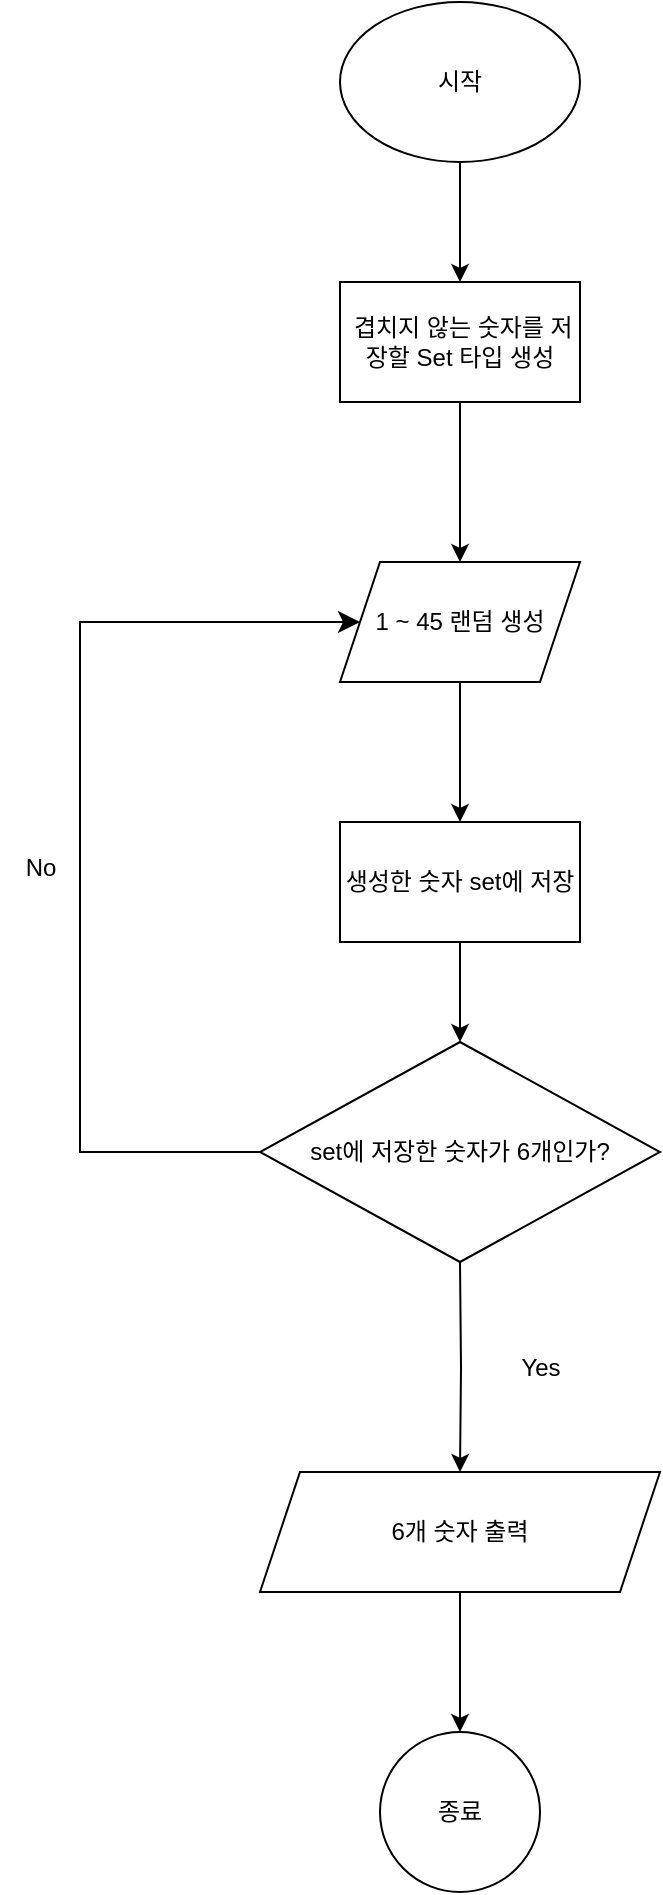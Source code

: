<mxfile version="22.0.3" type="device">
  <diagram id="C5RBs43oDa-KdzZeNtuy" name="Page-1">
    <mxGraphModel dx="1238" dy="1022" grid="1" gridSize="10" guides="1" tooltips="1" connect="1" arrows="1" fold="1" page="1" pageScale="1" pageWidth="827" pageHeight="1169" math="0" shadow="0">
      <root>
        <mxCell id="WIyWlLk6GJQsqaUBKTNV-0" />
        <mxCell id="WIyWlLk6GJQsqaUBKTNV-1" parent="WIyWlLk6GJQsqaUBKTNV-0" />
        <mxCell id="mAruOwkAjFNtPusrTApH-2" value="" style="edgeStyle=orthogonalEdgeStyle;rounded=0;orthogonalLoop=1;jettySize=auto;html=1;" parent="WIyWlLk6GJQsqaUBKTNV-1" source="mAruOwkAjFNtPusrTApH-1" edge="1">
          <mxGeometry relative="1" as="geometry">
            <mxPoint x="220" y="170" as="targetPoint" />
          </mxGeometry>
        </mxCell>
        <mxCell id="mAruOwkAjFNtPusrTApH-1" value="시작" style="ellipse;whiteSpace=wrap;html=1;" parent="WIyWlLk6GJQsqaUBKTNV-1" vertex="1">
          <mxGeometry x="160" y="30" width="120" height="80" as="geometry" />
        </mxCell>
        <mxCell id="mAruOwkAjFNtPusrTApH-5" value="" style="edgeStyle=orthogonalEdgeStyle;rounded=0;orthogonalLoop=1;jettySize=auto;html=1;" parent="WIyWlLk6GJQsqaUBKTNV-1" source="mAruOwkAjFNtPusrTApH-3" edge="1">
          <mxGeometry relative="1" as="geometry">
            <mxPoint x="220" y="310" as="targetPoint" />
          </mxGeometry>
        </mxCell>
        <mxCell id="mAruOwkAjFNtPusrTApH-3" value="&amp;nbsp;겹치지 않는 숫자를 저장할 Set 타입 생성" style="rounded=0;whiteSpace=wrap;html=1;" parent="WIyWlLk6GJQsqaUBKTNV-1" vertex="1">
          <mxGeometry x="160" y="170" width="120" height="60" as="geometry" />
        </mxCell>
        <mxCell id="iZby2qMitK3UsqPoream-2" value="" style="edgeStyle=orthogonalEdgeStyle;rounded=0;orthogonalLoop=1;jettySize=auto;html=1;" edge="1" parent="WIyWlLk6GJQsqaUBKTNV-1" source="mAruOwkAjFNtPusrTApH-6" target="iZby2qMitK3UsqPoream-1">
          <mxGeometry relative="1" as="geometry" />
        </mxCell>
        <mxCell id="mAruOwkAjFNtPusrTApH-6" value="1 ~ 45 랜덤 생성" style="shape=parallelogram;perimeter=parallelogramPerimeter;whiteSpace=wrap;html=1;fixedSize=1;" parent="WIyWlLk6GJQsqaUBKTNV-1" vertex="1">
          <mxGeometry x="160" y="310" width="120" height="60" as="geometry" />
        </mxCell>
        <mxCell id="mAruOwkAjFNtPusrTApH-7" value="set에 저장한 숫자가 6개인가?" style="rhombus;whiteSpace=wrap;html=1;" parent="WIyWlLk6GJQsqaUBKTNV-1" vertex="1">
          <mxGeometry x="120" y="550" width="200" height="110" as="geometry" />
        </mxCell>
        <mxCell id="mAruOwkAjFNtPusrTApH-21" value="" style="edgeStyle=orthogonalEdgeStyle;rounded=0;orthogonalLoop=1;jettySize=auto;html=1;" parent="WIyWlLk6GJQsqaUBKTNV-1" target="mAruOwkAjFNtPusrTApH-20" edge="1">
          <mxGeometry relative="1" as="geometry">
            <mxPoint x="220" y="660" as="sourcePoint" />
          </mxGeometry>
        </mxCell>
        <mxCell id="mAruOwkAjFNtPusrTApH-23" value="" style="edgeStyle=orthogonalEdgeStyle;rounded=0;orthogonalLoop=1;jettySize=auto;html=1;" parent="WIyWlLk6GJQsqaUBKTNV-1" source="mAruOwkAjFNtPusrTApH-20" target="mAruOwkAjFNtPusrTApH-22" edge="1">
          <mxGeometry relative="1" as="geometry" />
        </mxCell>
        <mxCell id="mAruOwkAjFNtPusrTApH-20" value="6개 숫자 출력" style="shape=parallelogram;perimeter=parallelogramPerimeter;whiteSpace=wrap;html=1;fixedSize=1;" parent="WIyWlLk6GJQsqaUBKTNV-1" vertex="1">
          <mxGeometry x="120" y="765" width="200" height="60" as="geometry" />
        </mxCell>
        <mxCell id="mAruOwkAjFNtPusrTApH-22" value="종료" style="ellipse;whiteSpace=wrap;html=1;" parent="WIyWlLk6GJQsqaUBKTNV-1" vertex="1">
          <mxGeometry x="180" y="895" width="80" height="80" as="geometry" />
        </mxCell>
        <mxCell id="mAruOwkAjFNtPusrTApH-25" value="Yes" style="text;html=1;align=center;verticalAlign=middle;resizable=0;points=[];autosize=1;strokeColor=none;fillColor=none;" parent="WIyWlLk6GJQsqaUBKTNV-1" vertex="1">
          <mxGeometry x="240" y="698" width="40" height="30" as="geometry" />
        </mxCell>
        <mxCell id="iZby2qMitK3UsqPoream-3" value="" style="edgeStyle=orthogonalEdgeStyle;rounded=0;orthogonalLoop=1;jettySize=auto;html=1;" edge="1" parent="WIyWlLk6GJQsqaUBKTNV-1" source="iZby2qMitK3UsqPoream-1" target="mAruOwkAjFNtPusrTApH-7">
          <mxGeometry relative="1" as="geometry" />
        </mxCell>
        <mxCell id="iZby2qMitK3UsqPoream-1" value="생성한 숫자 set에 저장" style="rounded=0;whiteSpace=wrap;html=1;" vertex="1" parent="WIyWlLk6GJQsqaUBKTNV-1">
          <mxGeometry x="160" y="440" width="120" height="60" as="geometry" />
        </mxCell>
        <mxCell id="iZby2qMitK3UsqPoream-4" value="" style="edgeStyle=elbowEdgeStyle;elbow=vertical;endArrow=classic;html=1;curved=0;rounded=0;endSize=8;startSize=8;entryX=0;entryY=0.5;entryDx=0;entryDy=0;exitX=0;exitY=0.5;exitDx=0;exitDy=0;" edge="1" parent="WIyWlLk6GJQsqaUBKTNV-1" source="mAruOwkAjFNtPusrTApH-7" target="mAruOwkAjFNtPusrTApH-6">
          <mxGeometry width="50" height="50" relative="1" as="geometry">
            <mxPoint x="50" y="585" as="sourcePoint" />
            <mxPoint x="100" y="535" as="targetPoint" />
            <Array as="points">
              <mxPoint x="30" y="410" />
            </Array>
          </mxGeometry>
        </mxCell>
        <mxCell id="iZby2qMitK3UsqPoream-5" value="No" style="text;html=1;align=center;verticalAlign=middle;resizable=0;points=[];autosize=1;strokeColor=none;fillColor=none;" vertex="1" parent="WIyWlLk6GJQsqaUBKTNV-1">
          <mxGeometry x="-10" y="448" width="40" height="30" as="geometry" />
        </mxCell>
      </root>
    </mxGraphModel>
  </diagram>
</mxfile>

